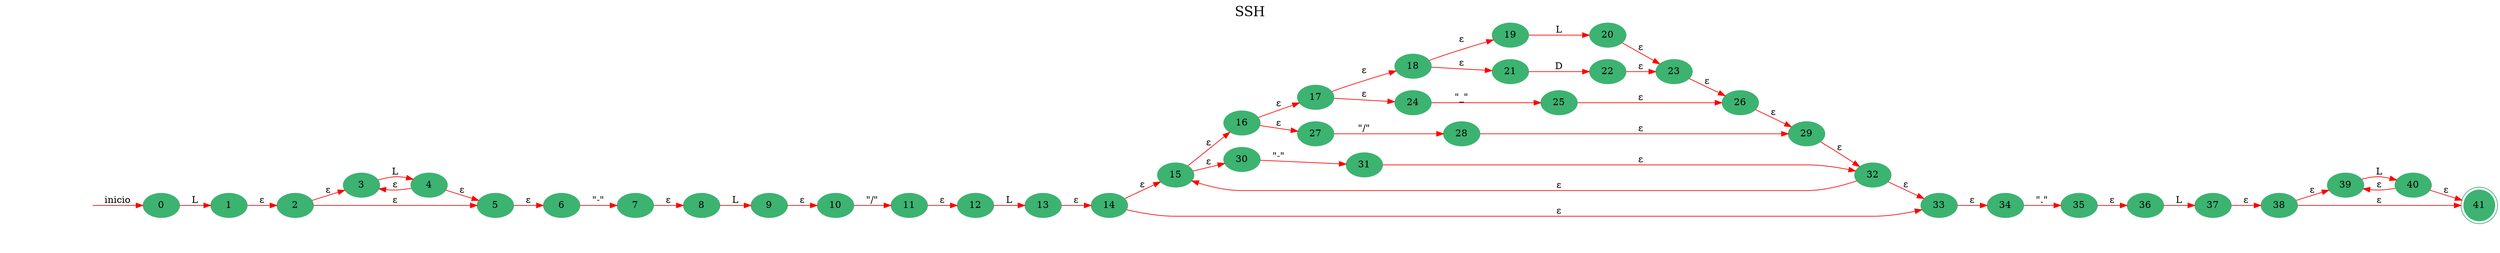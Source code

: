 digraph SSH {
	rankdir=LR;
	graph [label="SSH", labelloc=t, fontsize=20]; 
	node [style = filled,color = mediumseagreen]; 0 1 2 3 4 5 6 7 8 9 10 11 12 13 14 15 16 17 18 19 20 21 22 23 24 25 26 27 28 29 30 31 32 33 34 35 36 37 38 39 40 41;
	node [shape=circle];
	node [color=midnightblue,fontcolor=white];
	edge [color=red];
	secret_node [style=invis];
	secret_node -> 0 [label="inicio"];
	0 -> 1 [label="L"];
	1 -> 2 [label="ε"];
	2 -> 3 [label="ε"];
	2 -> 5 [label="ε"];
	3 -> 4 [label="L"];
	4 -> 3 [label="ε"];
	4 -> 5 [label="ε"];
	5 -> 6 [label="ε"];
	6 -> 7 [label="\"-\""];
	7 -> 8 [label="ε"];
	8 -> 9 [label="L"];
	9 -> 10 [label="ε"];
	10 -> 11 [label="\"/\""];
	11 -> 12 [label="ε"];
	12 -> 13 [label="L"];
	13 -> 14 [label="ε"];
	14 -> 15 [label="ε"];
	14 -> 33 [label="ε"];
	15 -> 30 [label="ε"];
	15 -> 16 [label="ε"];
	16 -> 27 [label="ε"];
	16 -> 17 [label="ε"];
	17 -> 24 [label="ε"];
	17 -> 18 [label="ε"];
	18 -> 21 [label="ε"];
	18 -> 19 [label="ε"];
	19 -> 20 [label="L"];
	20 -> 23 [label="ε"];
	21 -> 22 [label="D"];
	22 -> 23 [label="ε"];
	23 -> 26 [label="ε"];
	24 -> 25 [label="\"_\""];
	25 -> 26 [label="ε"];
	26 -> 29 [label="ε"];
	27 -> 28 [label="\"/\""];
	28 -> 29 [label="ε"];
	29 -> 32 [label="ε"];
	30 -> 31 [label="\"-\""];
	31 -> 32 [label="ε"];
	32 -> 15 [label="ε"];
	32 -> 33 [label="ε"];
	33 -> 34 [label="ε"];
	34 -> 35 [label="\".\""];
	35 -> 36 [label="ε"];
	36 -> 37 [label="L"];
	37 -> 38 [label="ε"];
	38 -> 39 [label="ε"];
	38 -> 41 [label="ε"];
	39 -> 40 [label="L"];
	40 -> 39 [label="ε"];
	40 -> 41 [label="ε"];
41[shape=doublecircle]}